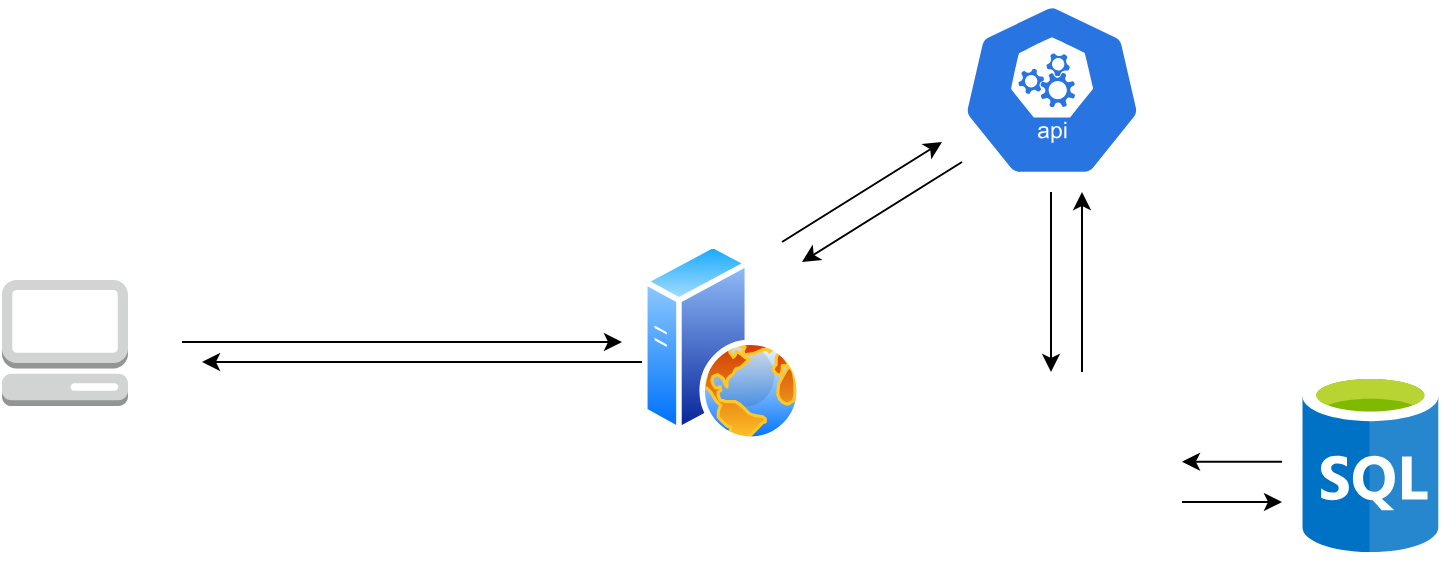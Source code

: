 <mxfile version="13.1.1" type="device"><diagram id="kjicnXcZT-Y7FDElxdKW" name="Page-1"><mxGraphModel dx="813" dy="443" grid="1" gridSize="10" guides="1" tooltips="1" connect="1" arrows="1" fold="1" page="1" pageScale="1" pageWidth="827" pageHeight="1169" math="0" shadow="0"><root><mxCell id="0"/><mxCell id="1" parent="0"/><mxCell id="omBjsKFMOtMEReFrLC_2-1" value="" style="aspect=fixed;perimeter=ellipsePerimeter;html=1;align=center;shadow=0;dashed=0;spacingTop=3;image;image=img/lib/active_directory/web_server.svg;" vertex="1" parent="1"><mxGeometry x="370" y="210" width="80" height="100" as="geometry"/></mxCell><mxCell id="omBjsKFMOtMEReFrLC_2-2" value="" style="html=1;dashed=0;whitespace=wrap;fillColor=#2875E2;strokeColor=#ffffff;points=[[0.005,0.63,0],[0.1,0.2,0],[0.9,0.2,0],[0.5,0,0],[0.995,0.63,0],[0.72,0.99,0],[0.5,1,0],[0.28,0.99,0]];shape=mxgraph.kubernetes.icon;prIcon=api" vertex="1" parent="1"><mxGeometry x="530" y="90" width="90" height="88" as="geometry"/></mxCell><mxCell id="omBjsKFMOtMEReFrLC_2-3" value="" style="shape=image;html=1;verticalAlign=top;verticalLabelPosition=bottom;labelBackgroundColor=#ffffff;imageAspect=0;aspect=fixed;image=https://cdn1.iconfinder.com/data/icons/hawcons/32/700045-icon-86-document-file-php-128.png" vertex="1" parent="1"><mxGeometry x="530" y="270" width="100" height="100" as="geometry"/></mxCell><mxCell id="omBjsKFMOtMEReFrLC_2-4" value="" style="aspect=fixed;html=1;points=[];align=center;image;fontSize=12;image=img/lib/mscae/SQL_Database_generic.svg;" vertex="1" parent="1"><mxGeometry x="700" y="275" width="68.4" height="90" as="geometry"/></mxCell><mxCell id="omBjsKFMOtMEReFrLC_2-5" value="" style="outlineConnect=0;dashed=0;verticalLabelPosition=bottom;verticalAlign=top;align=center;html=1;shape=mxgraph.aws3.management_console;fillColor=#D2D3D3;gradientColor=none;" vertex="1" parent="1"><mxGeometry x="50" y="229" width="63" height="63" as="geometry"/></mxCell><mxCell id="omBjsKFMOtMEReFrLC_2-10" value="" style="edgeStyle=orthogonalEdgeStyle;rounded=0;orthogonalLoop=1;jettySize=auto;html=1;" edge="1" parent="1" source="omBjsKFMOtMEReFrLC_2-6"><mxGeometry relative="1" as="geometry"><mxPoint x="360" y="260" as="targetPoint"/><Array as="points"><mxPoint x="350" y="260"/><mxPoint x="350" y="260"/></Array></mxGeometry></mxCell><mxCell id="omBjsKFMOtMEReFrLC_2-6" value="" style="shape=image;html=1;verticalAlign=top;verticalLabelPosition=bottom;labelBackgroundColor=#ffffff;imageAspect=0;aspect=fixed;image=https://cdn0.iconfinder.com/data/icons/long-shadow-web-icons/512/jquery-128.png" vertex="1" parent="1"><mxGeometry x="90" y="260" width="50" height="50" as="geometry"/></mxCell><mxCell id="omBjsKFMOtMEReFrLC_2-16" value="" style="endArrow=classic;html=1;" edge="1" parent="1"><mxGeometry width="50" height="50" relative="1" as="geometry"><mxPoint x="440" y="210" as="sourcePoint"/><mxPoint x="520" y="160" as="targetPoint"/></mxGeometry></mxCell><mxCell id="omBjsKFMOtMEReFrLC_2-17" value="" style="endArrow=classic;html=1;" edge="1" parent="1"><mxGeometry width="50" height="50" relative="1" as="geometry"><mxPoint x="574.5" y="185" as="sourcePoint"/><mxPoint x="574.5" y="275" as="targetPoint"/></mxGeometry></mxCell><mxCell id="omBjsKFMOtMEReFrLC_2-18" value="" style="endArrow=classic;html=1;" edge="1" parent="1"><mxGeometry width="50" height="50" relative="1" as="geometry"><mxPoint x="640" y="340" as="sourcePoint"/><mxPoint x="690" y="340" as="targetPoint"/></mxGeometry></mxCell><mxCell id="omBjsKFMOtMEReFrLC_2-20" value="" style="endArrow=classic;html=1;" edge="1" parent="1"><mxGeometry width="50" height="50" relative="1" as="geometry"><mxPoint x="690" y="319.83" as="sourcePoint"/><mxPoint x="640" y="319.83" as="targetPoint"/></mxGeometry></mxCell><mxCell id="omBjsKFMOtMEReFrLC_2-21" value="" style="endArrow=classic;html=1;" edge="1" parent="1"><mxGeometry width="50" height="50" relative="1" as="geometry"><mxPoint x="590" y="275" as="sourcePoint"/><mxPoint x="590" y="185" as="targetPoint"/></mxGeometry></mxCell><mxCell id="omBjsKFMOtMEReFrLC_2-22" value="" style="endArrow=classic;html=1;" edge="1" parent="1"><mxGeometry width="50" height="50" relative="1" as="geometry"><mxPoint x="530" y="170" as="sourcePoint"/><mxPoint x="450" y="220" as="targetPoint"/></mxGeometry></mxCell><mxCell id="omBjsKFMOtMEReFrLC_2-23" value="" style="edgeStyle=orthogonalEdgeStyle;rounded=0;orthogonalLoop=1;jettySize=auto;html=1;" edge="1" parent="1"><mxGeometry relative="1" as="geometry"><mxPoint x="370" y="270" as="sourcePoint"/><mxPoint x="150" y="270" as="targetPoint"/><Array as="points"><mxPoint x="360" y="270"/><mxPoint x="360" y="270"/></Array></mxGeometry></mxCell></root></mxGraphModel></diagram></mxfile>